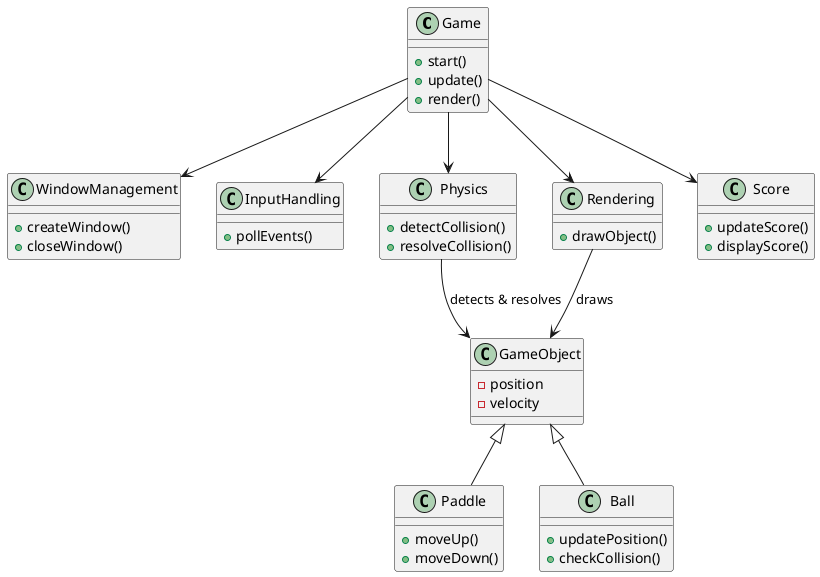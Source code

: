 @startuml

class Game {
    +start()
    +update()
    +render()
}

class WindowManagement {
    +createWindow()
    +closeWindow()
}

class InputHandling {
    +pollEvents()
}

class GameObject {
    -position
    -velocity
}

class Paddle extends GameObject {
    +moveUp()
    +moveDown()
}

class Ball extends GameObject {
    +updatePosition()
    +checkCollision()
}

class Physics {
    +detectCollision()
    +resolveCollision()
}

class Rendering {
    +drawObject()
}

class Score {
    +updateScore()
    +displayScore()
}

Game --> WindowManagement
Game --> InputHandling
Game --> Physics
Game --> Rendering
Game --> Score

Physics --> GameObject : detects & resolves
Rendering --> GameObject : draws

@enduml
